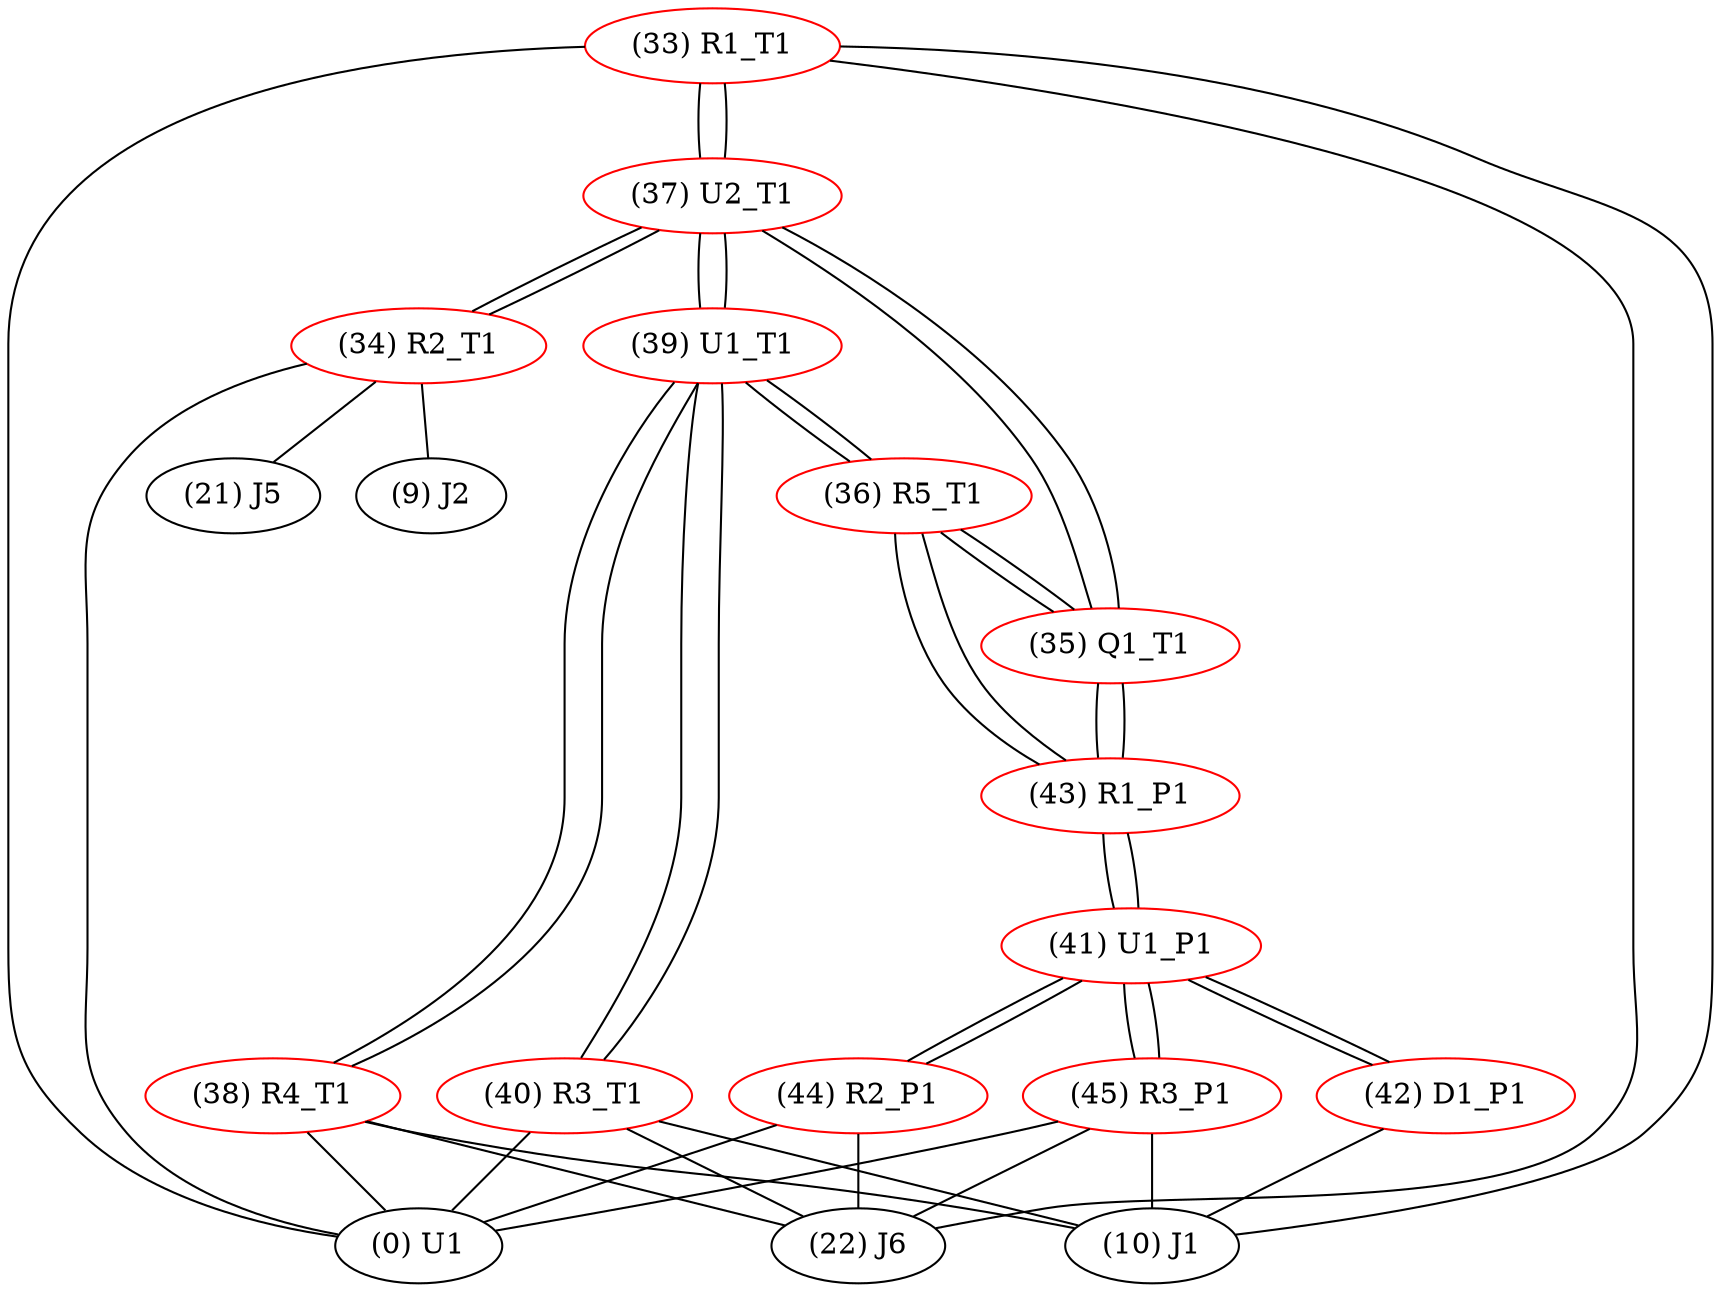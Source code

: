 graph {
	33 [label="(33) R1_T1" color=red]
	22 [label="(22) J6"]
	10 [label="(10) J1"]
	0 [label="(0) U1"]
	37 [label="(37) U2_T1"]
	34 [label="(34) R2_T1" color=red]
	21 [label="(21) J5"]
	9 [label="(9) J2"]
	0 [label="(0) U1"]
	37 [label="(37) U2_T1"]
	35 [label="(35) Q1_T1" color=red]
	37 [label="(37) U2_T1"]
	43 [label="(43) R1_P1"]
	36 [label="(36) R5_T1"]
	36 [label="(36) R5_T1" color=red]
	39 [label="(39) U1_T1"]
	43 [label="(43) R1_P1"]
	35 [label="(35) Q1_T1"]
	37 [label="(37) U2_T1" color=red]
	34 [label="(34) R2_T1"]
	39 [label="(39) U1_T1"]
	33 [label="(33) R1_T1"]
	35 [label="(35) Q1_T1"]
	38 [label="(38) R4_T1" color=red]
	0 [label="(0) U1"]
	22 [label="(22) J6"]
	10 [label="(10) J1"]
	39 [label="(39) U1_T1"]
	39 [label="(39) U1_T1" color=red]
	40 [label="(40) R3_T1"]
	38 [label="(38) R4_T1"]
	37 [label="(37) U2_T1"]
	36 [label="(36) R5_T1"]
	40 [label="(40) R3_T1" color=red]
	22 [label="(22) J6"]
	10 [label="(10) J1"]
	0 [label="(0) U1"]
	39 [label="(39) U1_T1"]
	41 [label="(41) U1_P1" color=red]
	42 [label="(42) D1_P1"]
	44 [label="(44) R2_P1"]
	45 [label="(45) R3_P1"]
	43 [label="(43) R1_P1"]
	42 [label="(42) D1_P1" color=red]
	10 [label="(10) J1"]
	41 [label="(41) U1_P1"]
	43 [label="(43) R1_P1" color=red]
	36 [label="(36) R5_T1"]
	35 [label="(35) Q1_T1"]
	41 [label="(41) U1_P1"]
	44 [label="(44) R2_P1" color=red]
	22 [label="(22) J6"]
	0 [label="(0) U1"]
	41 [label="(41) U1_P1"]
	45 [label="(45) R3_P1" color=red]
	0 [label="(0) U1"]
	22 [label="(22) J6"]
	10 [label="(10) J1"]
	41 [label="(41) U1_P1"]
	33 -- 22
	33 -- 10
	33 -- 0
	33 -- 37
	34 -- 21
	34 -- 9
	34 -- 0
	34 -- 37
	35 -- 37
	35 -- 43
	35 -- 36
	36 -- 39
	36 -- 43
	36 -- 35
	37 -- 34
	37 -- 39
	37 -- 33
	37 -- 35
	38 -- 0
	38 -- 22
	38 -- 10
	38 -- 39
	39 -- 40
	39 -- 38
	39 -- 37
	39 -- 36
	40 -- 22
	40 -- 10
	40 -- 0
	40 -- 39
	41 -- 42
	41 -- 44
	41 -- 45
	41 -- 43
	42 -- 10
	42 -- 41
	43 -- 36
	43 -- 35
	43 -- 41
	44 -- 22
	44 -- 0
	44 -- 41
	45 -- 0
	45 -- 22
	45 -- 10
	45 -- 41
}
